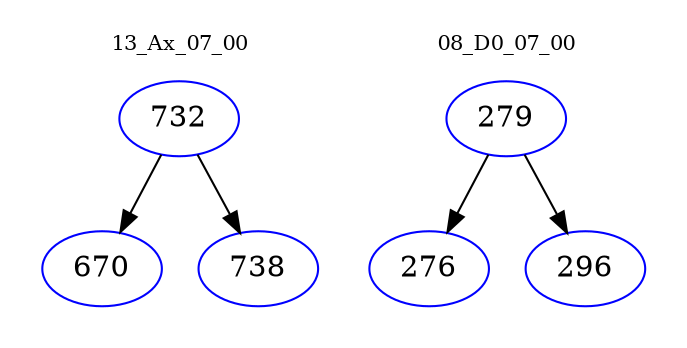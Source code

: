 digraph{
subgraph cluster_0 {
color = white
label = "13_Ax_07_00";
fontsize=10;
T0_732 [label="732", color="blue"]
T0_732 -> T0_670 [color="black"]
T0_670 [label="670", color="blue"]
T0_732 -> T0_738 [color="black"]
T0_738 [label="738", color="blue"]
}
subgraph cluster_1 {
color = white
label = "08_D0_07_00";
fontsize=10;
T1_279 [label="279", color="blue"]
T1_279 -> T1_276 [color="black"]
T1_276 [label="276", color="blue"]
T1_279 -> T1_296 [color="black"]
T1_296 [label="296", color="blue"]
}
}
